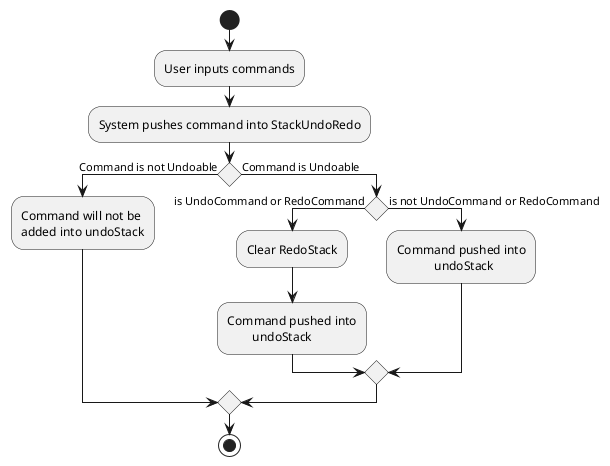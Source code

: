 @startuml
start
:User inputs commands;
:System pushes command into StackUndoRedo;


if () then (Command is not Undoable)
    :Command will not be
    added into undoStack;
else (Command is Undoable)
    if () then (is UndoCommand or RedoCommand)
        :Clear RedoStack;
        :Command pushed into
                undoStack;
    else (is not UndoCommand or RedoCommand)
    :Command pushed into
                undoStack;
    endif
endif
stop
@enduml
